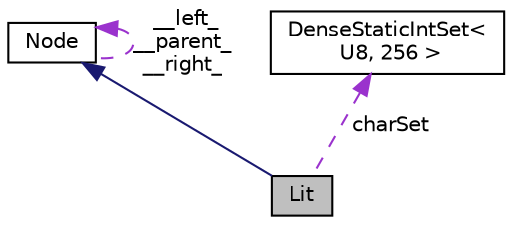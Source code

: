digraph "Lit"
{
  edge [fontname="Helvetica",fontsize="10",labelfontname="Helvetica",labelfontsize="10"];
  node [fontname="Helvetica",fontsize="10",shape=record];
  Node2 [label="Lit",height=0.2,width=0.4,color="black", fillcolor="grey75", style="filled", fontcolor="black"];
  Node3 -> Node2 [dir="back",color="midnightblue",fontsize="10",style="solid",fontname="Helvetica"];
  Node3 [label="Node",height=0.2,width=0.4,color="black", fillcolor="white", style="filled",URL="$struct_node.html"];
  Node3 -> Node3 [dir="back",color="darkorchid3",fontsize="10",style="dashed",label=" __left_\n__parent_\n__right_" ,fontname="Helvetica"];
  Node4 -> Node2 [dir="back",color="darkorchid3",fontsize="10",style="dashed",label=" charSet" ,fontname="Helvetica"];
  Node4 [label="DenseStaticIntSet\<\l U8, 256 \>",height=0.2,width=0.4,color="black", fillcolor="white", style="filled",URL="$struct_dense_static_int_set.html"];
}
